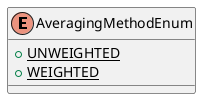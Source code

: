 @startuml

    enum AveragingMethodEnum [[AveragingMethodEnum.html]] {
        {static} +UNWEIGHTED
        {static} +WEIGHTED
    }

@enduml
